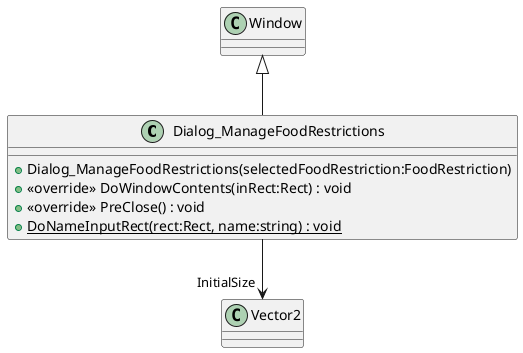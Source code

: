 @startuml
class Dialog_ManageFoodRestrictions {
    + Dialog_ManageFoodRestrictions(selectedFoodRestriction:FoodRestriction)
    + <<override>> DoWindowContents(inRect:Rect) : void
    + <<override>> PreClose() : void
    + {static} DoNameInputRect(rect:Rect, name:string) : void
}
Window <|-- Dialog_ManageFoodRestrictions
Dialog_ManageFoodRestrictions --> "InitialSize" Vector2
@enduml
